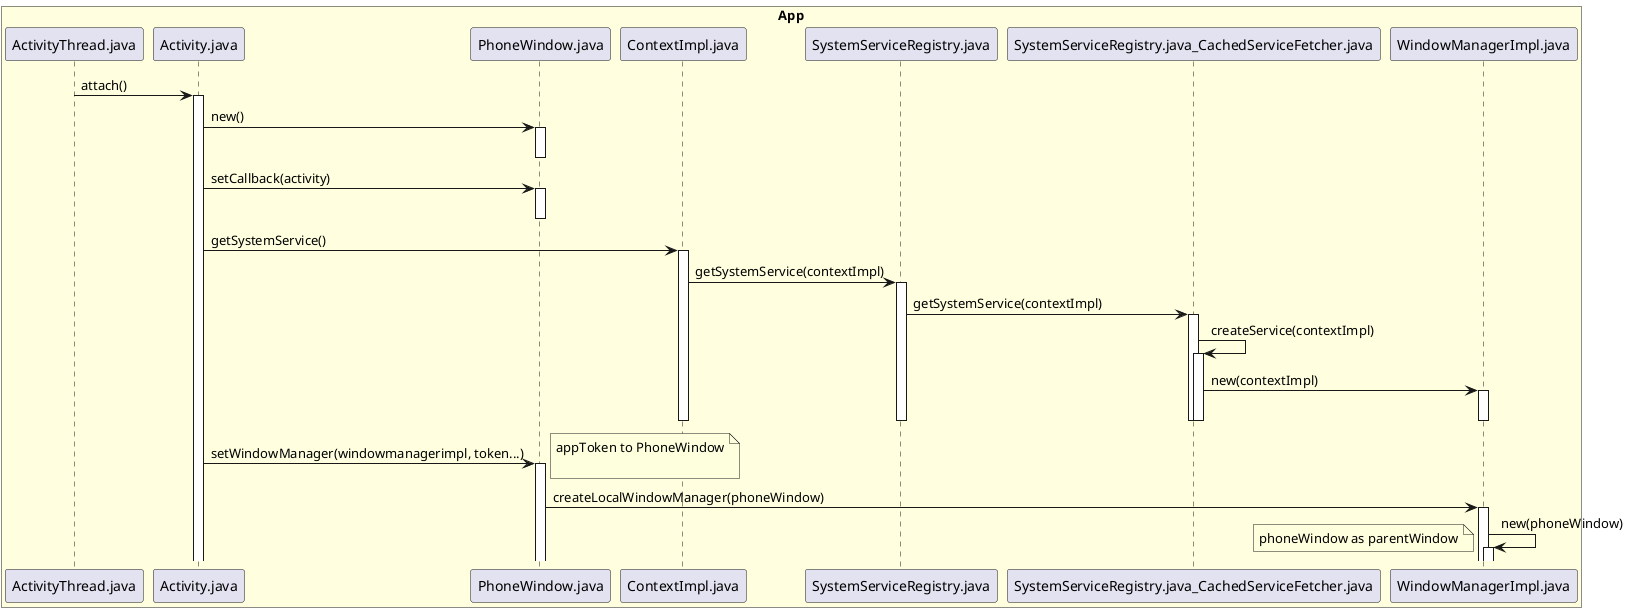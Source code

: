 @startuml

box "App" #LightYellow
participant ActivityThread.java
participant Activity.java
participant PhoneWindow.java
participant ContextImpl.java
participant SystemServiceRegistry.java
participant SystemServiceRegistry.java_CachedServiceFetcher.java
participant WindowManagerImpl.java
end box

ActivityThread.java -> Activity.java:attach()
activate Activity.java
Activity.java -> PhoneWindow.java:new()
activate PhoneWindow.java


deactivate PhoneWindow.java
Activity.java -> PhoneWindow.java:setCallback(activity)
activate PhoneWindow.java
deactivate PhoneWindow.java

Activity.java -> ContextImpl.java:getSystemService()
activate ContextImpl.java
ContextImpl.java -> SystemServiceRegistry.java:getSystemService(contextImpl)
activate SystemServiceRegistry.java
SystemServiceRegistry.java -> SystemServiceRegistry.java_CachedServiceFetcher.java:getSystemService(contextImpl)
activate SystemServiceRegistry.java_CachedServiceFetcher.java
SystemServiceRegistry.java_CachedServiceFetcher.java -> SystemServiceRegistry.java_CachedServiceFetcher.java:createService(contextImpl)
activate SystemServiceRegistry.java_CachedServiceFetcher.java
SystemServiceRegistry.java_CachedServiceFetcher.java -> WindowManagerImpl.java:new(contextImpl)
activate WindowManagerImpl.java
deactivate ContextImpl.java
deactivate SystemServiceRegistry.java
deactivate SystemServiceRegistry.java_CachedServiceFetcher.java
deactivate SystemServiceRegistry.java_CachedServiceFetcher.java
deactivate WindowManagerImpl.java

Activity.java -> PhoneWindow.java:setWindowManager(windowmanagerimpl, token...)
activate PhoneWindow.java
note right
appToken to PhoneWindow

end note
PhoneWindow.java -> WindowManagerImpl.java:createLocalWindowManager(phoneWindow)
activate WindowManagerImpl.java
WindowManagerImpl.java -> WindowManagerImpl.java:new(phoneWindow)
activate WindowManagerImpl.java
note left
phoneWindow as parentWindow
end note

@enduml
